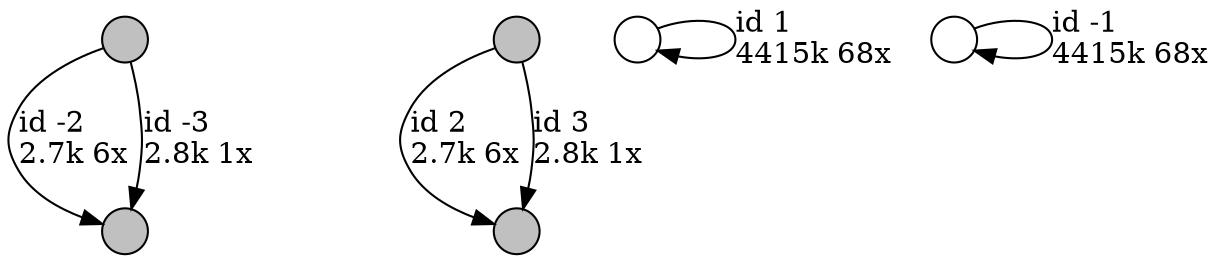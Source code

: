 digraph {
nodesep = 0.5;
node [shape = circle, label = "", height = 0.3];
"0" [style = "filled", fillcolor = "grey"];
"1" [style = "filled", fillcolor = "grey"];
"2" [style = "filled", fillcolor = "grey"];
"3" [style = "filled", fillcolor = "grey"];
"4" -> "4" [label = "id 1\l4415k 68x", color = "black"] ;
"5" -> "5" [label = "id -1\l4415k 68x", color = "black"] ;
"3" -> "2" [label = "id 2\l2.7k 6x", color = "black"] ;
"1" -> "0" [label = "id -2\l2.7k 6x", color = "black"] ;
"3" -> "2" [label = "id 3\l2.8k 1x", color = "black"] ;
"1" -> "0" [label = "id -3\l2.8k 1x", color = "black"] ;
}
